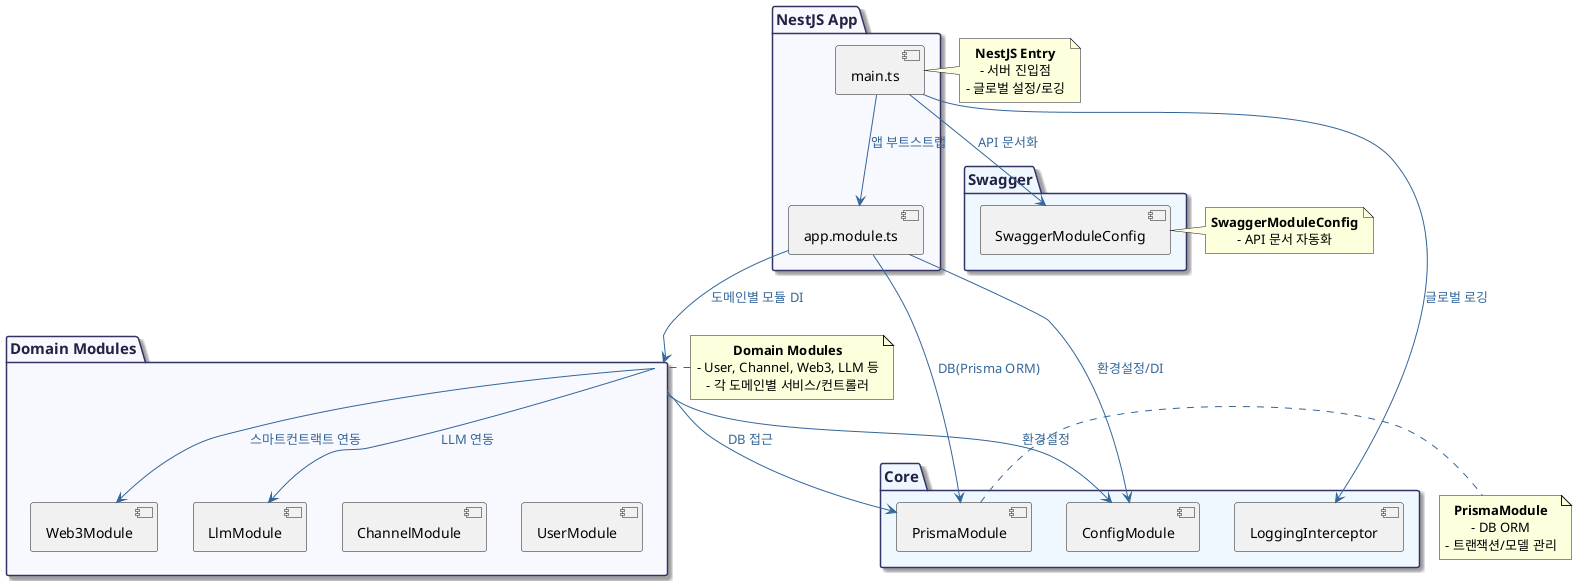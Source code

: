 @startuml
skinparam package {
  BackgroundColor #F8F8FF
  BorderColor #333366
  FontColor #222244
  FontSize 15
  Shadowing true
}
skinparam rectangle {
  BackgroundColor #F0F8FF
  BorderColor #333366
  FontColor #222244
  Shadowing true
}
skinparam ArrowColor #336699
skinparam ArrowFontColor #336699
skinparam ArrowFontSize 13
skinparam defaultTextAlignment center

package "NestJS App" as nestjs #F8F8FF {
  [main.ts] as main
  [app.module.ts] as appmod
}

package "Core" as core #F0F8FF {
  [PrismaModule] as prisma
  [ConfigModule] as config
  [LoggingInterceptor] as logging
}

package "Domain Modules" as domain #F8F8FF {
  [UserModule] as user
  [ChannelModule] as channel
  [Web3Module] as web3
  [LlmModule] as llm
}

package "Swagger" as swagger #F0F8FF {
  [SwaggerModuleConfig] as swaggerconf
}

main --> appmod : "앱 부트스트랩"
appmod --> config : "환경설정/DI"
appmod --> prisma : "DB(Prisma ORM)"
appmod --> domain : "도메인별 모듈 DI"
main --> swaggerconf : "API 문서화"
main --> logging : "글로벌 로깅"
domain --> prisma : "DB 접근"
domain --> config : "환경설정"
domain --> web3 : "스마트컨트랙트 연동"
domain --> llm : "LLM 연동"

note right of main
  <b>NestJS Entry</b>
  - 서버 진입점
  - 글로벌 설정/로깅
end note

note left of domain
  <b>Domain Modules</b>
  - User, Channel, Web3, LLM 등
  - 각 도메인별 서비스/컨트롤러
end note

note right of prisma
  <b>PrismaModule</b>
  - DB ORM
  - 트랜잭션/모델 관리
end note

note right of swaggerconf
  <b>SwaggerModuleConfig</b>
  - API 문서 자동화
end note

@enduml
